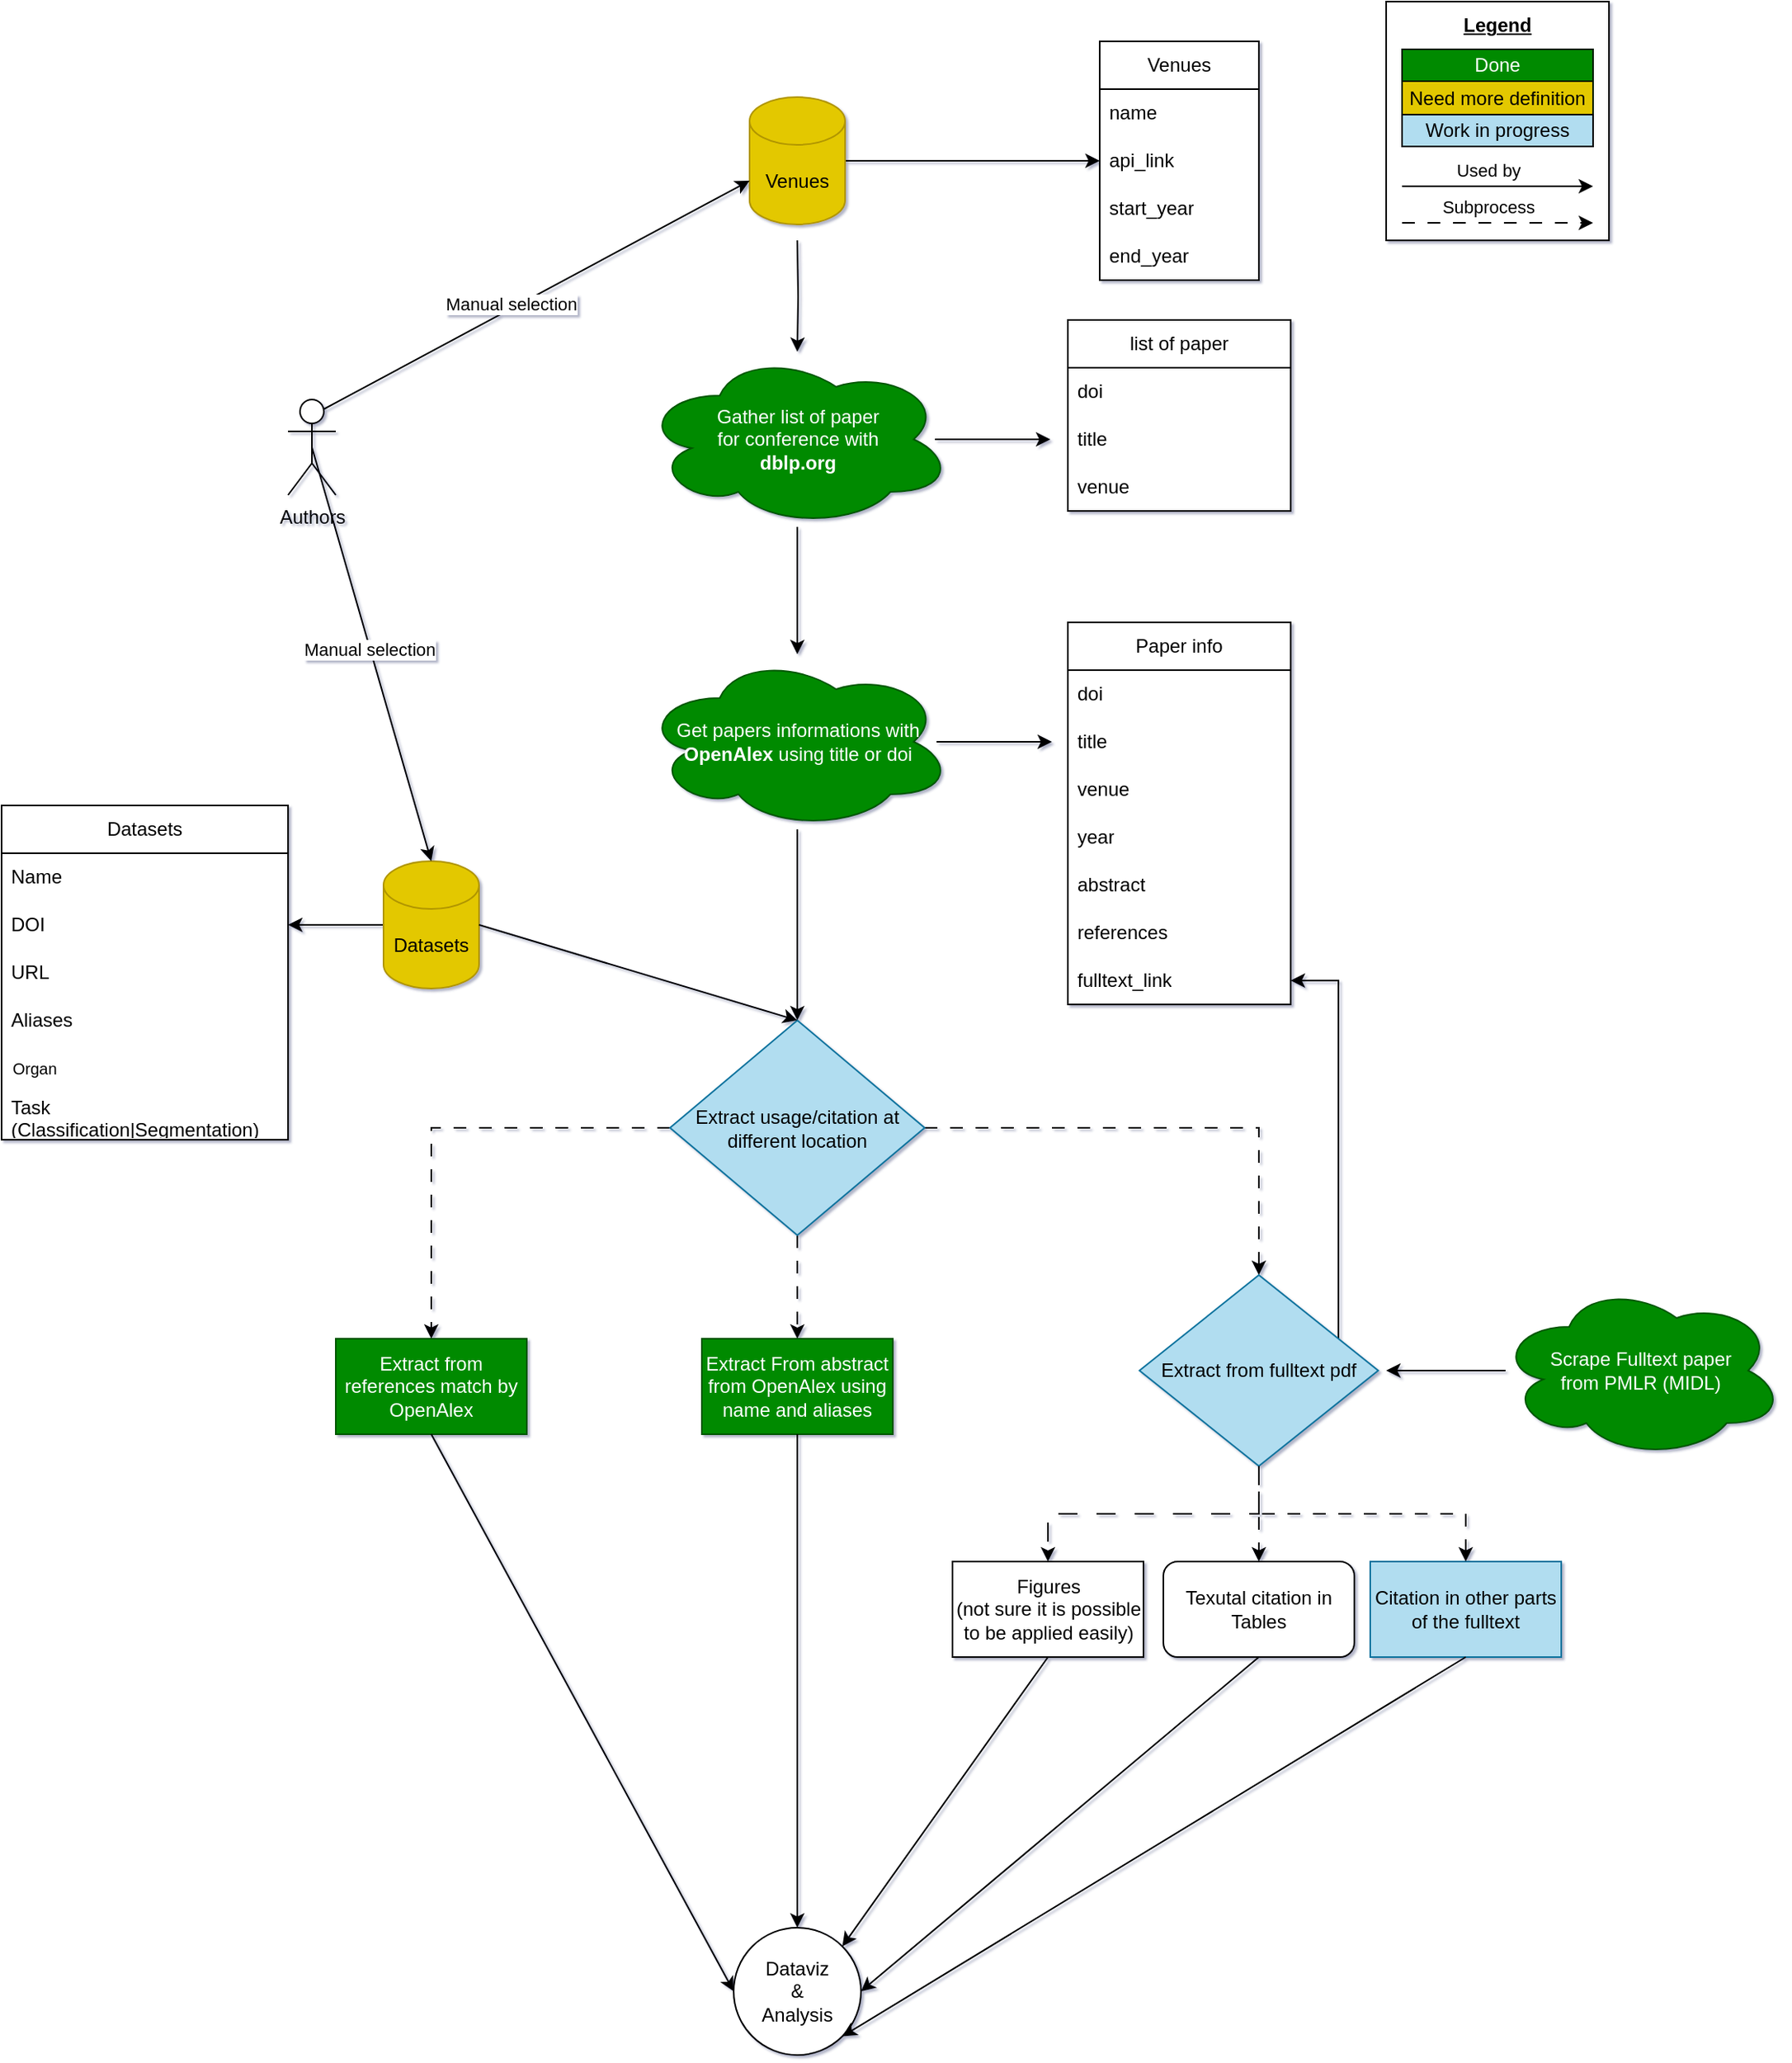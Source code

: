 <mxfile version="22.0.2" type="device">
  <diagram name="Page-1" id="MRt8VWaJXjuL5FbVgIXO">
    <mxGraphModel dx="1114" dy="1863" grid="1" gridSize="10" guides="1" tooltips="1" connect="1" arrows="1" fold="1" page="1" pageScale="1" pageWidth="850" pageHeight="1100" math="0" shadow="1">
      <root>
        <mxCell id="0" />
        <mxCell id="1" parent="0" />
        <mxCell id="mZJQ2tlzpyg8FNfjrz0E-7" value="" style="rounded=0;whiteSpace=wrap;html=1;fillColor=default;" parent="1" vertex="1">
          <mxGeometry x="870" y="-30" width="140" height="150" as="geometry" />
        </mxCell>
        <mxCell id="F-_gEhrIdPKjt7w1JV6R-5" value="" style="edgeStyle=orthogonalEdgeStyle;rounded=0;orthogonalLoop=1;jettySize=auto;html=1;" parent="1" target="F-_gEhrIdPKjt7w1JV6R-4" edge="1">
          <mxGeometry relative="1" as="geometry">
            <mxPoint x="500" y="120" as="sourcePoint" />
          </mxGeometry>
        </mxCell>
        <mxCell id="F-_gEhrIdPKjt7w1JV6R-8" value="" style="edgeStyle=orthogonalEdgeStyle;rounded=0;orthogonalLoop=1;jettySize=auto;html=1;" parent="1" source="F-_gEhrIdPKjt7w1JV6R-4" target="F-_gEhrIdPKjt7w1JV6R-7" edge="1">
          <mxGeometry relative="1" as="geometry" />
        </mxCell>
        <mxCell id="F-_gEhrIdPKjt7w1JV6R-20" value="" style="edgeStyle=orthogonalEdgeStyle;rounded=0;orthogonalLoop=1;jettySize=auto;html=1;entryX=0;entryY=0.5;entryDx=0;entryDy=0;" parent="1" edge="1">
          <mxGeometry relative="1" as="geometry">
            <mxPoint x="586.5" y="245" as="sourcePoint" />
            <mxPoint x="659" y="245" as="targetPoint" />
          </mxGeometry>
        </mxCell>
        <mxCell id="F-_gEhrIdPKjt7w1JV6R-4" value="Gather list of paper&lt;br&gt;for conference with&lt;br&gt;&lt;b&gt;dblp.org&lt;/b&gt;" style="ellipse;shape=cloud;whiteSpace=wrap;html=1;rounded=0;fillColor=#008a00;fontColor=#ffffff;strokeColor=#005700;" parent="1" vertex="1">
          <mxGeometry x="402.5" y="190" width="195" height="110" as="geometry" />
        </mxCell>
        <mxCell id="F-_gEhrIdPKjt7w1JV6R-19" value="" style="edgeStyle=orthogonalEdgeStyle;rounded=0;orthogonalLoop=1;jettySize=auto;html=1;entryX=0;entryY=0.5;entryDx=0;entryDy=0;" parent="1" edge="1">
          <mxGeometry relative="1" as="geometry">
            <mxPoint x="587.5" y="435" as="sourcePoint" />
            <mxPoint x="660" y="435" as="targetPoint" />
          </mxGeometry>
        </mxCell>
        <mxCell id="F-_gEhrIdPKjt7w1JV6R-24" value="" style="edgeStyle=orthogonalEdgeStyle;rounded=0;orthogonalLoop=1;jettySize=auto;html=1;entryX=0.5;entryY=0;entryDx=0;entryDy=0;" parent="1" source="F-_gEhrIdPKjt7w1JV6R-7" target="F-_gEhrIdPKjt7w1JV6R-26" edge="1">
          <mxGeometry relative="1" as="geometry">
            <mxPoint x="500" y="595" as="targetPoint" />
          </mxGeometry>
        </mxCell>
        <mxCell id="F-_gEhrIdPKjt7w1JV6R-7" value="Get papers informations with &lt;b&gt;OpenAlex &lt;/b&gt;using title or doi" style="ellipse;shape=cloud;whiteSpace=wrap;html=1;rounded=0;fillColor=#008a00;strokeColor=#005700;fontColor=#ffffff;" parent="1" vertex="1">
          <mxGeometry x="402.5" y="380" width="195" height="110" as="geometry" />
        </mxCell>
        <mxCell id="F-_gEhrIdPKjt7w1JV6R-9" value="Paper info" style="swimlane;fontStyle=0;childLayout=stackLayout;horizontal=1;startSize=30;horizontalStack=0;resizeParent=1;resizeParentMax=0;resizeLast=0;collapsible=1;marginBottom=0;whiteSpace=wrap;html=1;glass=0;swimlaneFillColor=default;" parent="1" vertex="1">
          <mxGeometry x="670" y="360" width="140" height="240" as="geometry">
            <mxRectangle x="670" y="360" width="100" height="30" as="alternateBounds" />
          </mxGeometry>
        </mxCell>
        <mxCell id="F-_gEhrIdPKjt7w1JV6R-11" value="doi" style="text;strokeColor=none;fillColor=none;align=left;verticalAlign=middle;spacingLeft=4;spacingRight=4;overflow=hidden;points=[[0,0.5],[1,0.5]];portConstraint=eastwest;rotatable=0;whiteSpace=wrap;html=1;" parent="F-_gEhrIdPKjt7w1JV6R-9" vertex="1">
          <mxGeometry y="30" width="140" height="30" as="geometry" />
        </mxCell>
        <mxCell id="F-_gEhrIdPKjt7w1JV6R-10" value="title" style="text;strokeColor=none;fillColor=none;align=left;verticalAlign=middle;spacingLeft=4;spacingRight=4;overflow=hidden;points=[[0,0.5],[1,0.5]];portConstraint=eastwest;rotatable=0;whiteSpace=wrap;html=1;" parent="F-_gEhrIdPKjt7w1JV6R-9" vertex="1">
          <mxGeometry y="60" width="140" height="30" as="geometry" />
        </mxCell>
        <mxCell id="F-_gEhrIdPKjt7w1JV6R-22" value="venue" style="text;strokeColor=none;fillColor=none;align=left;verticalAlign=middle;spacingLeft=4;spacingRight=4;overflow=hidden;points=[[0,0.5],[1,0.5]];portConstraint=eastwest;rotatable=0;whiteSpace=wrap;html=1;" parent="F-_gEhrIdPKjt7w1JV6R-9" vertex="1">
          <mxGeometry y="90" width="140" height="30" as="geometry" />
        </mxCell>
        <mxCell id="F-_gEhrIdPKjt7w1JV6R-12" value="year" style="text;strokeColor=none;fillColor=none;align=left;verticalAlign=middle;spacingLeft=4;spacingRight=4;overflow=hidden;points=[[0,0.5],[1,0.5]];portConstraint=eastwest;rotatable=0;whiteSpace=wrap;html=1;" parent="F-_gEhrIdPKjt7w1JV6R-9" vertex="1">
          <mxGeometry y="120" width="140" height="30" as="geometry" />
        </mxCell>
        <mxCell id="F-_gEhrIdPKjt7w1JV6R-27" value="abstract" style="text;strokeColor=none;fillColor=none;align=left;verticalAlign=middle;spacingLeft=4;spacingRight=4;overflow=hidden;points=[[0,0.5],[1,0.5]];portConstraint=eastwest;rotatable=0;whiteSpace=wrap;html=1;" parent="F-_gEhrIdPKjt7w1JV6R-9" vertex="1">
          <mxGeometry y="150" width="140" height="30" as="geometry" />
        </mxCell>
        <mxCell id="6M-qzXB2IST0H-mlk7Qq-1" value="references" style="text;strokeColor=none;fillColor=none;align=left;verticalAlign=middle;spacingLeft=4;spacingRight=4;overflow=hidden;points=[[0,0.5],[1,0.5]];portConstraint=eastwest;rotatable=0;whiteSpace=wrap;html=1;" parent="F-_gEhrIdPKjt7w1JV6R-9" vertex="1">
          <mxGeometry y="180" width="140" height="30" as="geometry" />
        </mxCell>
        <mxCell id="F-_gEhrIdPKjt7w1JV6R-21" value="fulltext_link" style="text;strokeColor=none;fillColor=none;align=left;verticalAlign=middle;spacingLeft=4;spacingRight=4;overflow=hidden;points=[[0,0.5],[1,0.5]];portConstraint=eastwest;rotatable=0;whiteSpace=wrap;html=1;" parent="F-_gEhrIdPKjt7w1JV6R-9" vertex="1">
          <mxGeometry y="210" width="140" height="30" as="geometry" />
        </mxCell>
        <mxCell id="F-_gEhrIdPKjt7w1JV6R-13" value="list of paper" style="swimlane;fontStyle=0;childLayout=stackLayout;horizontal=1;startSize=30;horizontalStack=0;resizeParent=1;resizeParentMax=0;resizeLast=0;collapsible=1;marginBottom=0;whiteSpace=wrap;html=1;swimlaneFillColor=default;" parent="1" vertex="1">
          <mxGeometry x="670" y="170" width="140" height="120" as="geometry" />
        </mxCell>
        <mxCell id="F-_gEhrIdPKjt7w1JV6R-15" value="doi" style="text;strokeColor=none;fillColor=none;align=left;verticalAlign=middle;spacingLeft=4;spacingRight=4;overflow=hidden;points=[[0,0.5],[1,0.5]];portConstraint=eastwest;rotatable=0;whiteSpace=wrap;html=1;" parent="F-_gEhrIdPKjt7w1JV6R-13" vertex="1">
          <mxGeometry y="30" width="140" height="30" as="geometry" />
        </mxCell>
        <mxCell id="F-_gEhrIdPKjt7w1JV6R-14" value="title" style="text;strokeColor=none;fillColor=none;align=left;verticalAlign=middle;spacingLeft=4;spacingRight=4;overflow=hidden;points=[[0,0.5],[1,0.5]];portConstraint=eastwest;rotatable=0;whiteSpace=wrap;html=1;" parent="F-_gEhrIdPKjt7w1JV6R-13" vertex="1">
          <mxGeometry y="60" width="140" height="30" as="geometry" />
        </mxCell>
        <mxCell id="F-_gEhrIdPKjt7w1JV6R-64" value="venue" style="text;strokeColor=none;fillColor=none;align=left;verticalAlign=middle;spacingLeft=4;spacingRight=4;overflow=hidden;points=[[0,0.5],[1,0.5]];portConstraint=eastwest;rotatable=0;whiteSpace=wrap;html=1;" parent="F-_gEhrIdPKjt7w1JV6R-13" vertex="1">
          <mxGeometry y="90" width="140" height="30" as="geometry" />
        </mxCell>
        <mxCell id="F-_gEhrIdPKjt7w1JV6R-44" value="" style="edgeStyle=orthogonalEdgeStyle;rounded=0;orthogonalLoop=1;jettySize=auto;html=1;dashed=1;dashPattern=8 8;" parent="1" source="F-_gEhrIdPKjt7w1JV6R-26" target="F-_gEhrIdPKjt7w1JV6R-43" edge="1">
          <mxGeometry relative="1" as="geometry" />
        </mxCell>
        <mxCell id="F-_gEhrIdPKjt7w1JV6R-46" value="" style="edgeStyle=orthogonalEdgeStyle;rounded=0;orthogonalLoop=1;jettySize=auto;html=1;dashed=1;dashPattern=8 8;" parent="1" source="F-_gEhrIdPKjt7w1JV6R-26" target="F-_gEhrIdPKjt7w1JV6R-45" edge="1">
          <mxGeometry relative="1" as="geometry" />
        </mxCell>
        <mxCell id="F-_gEhrIdPKjt7w1JV6R-48" value="" style="edgeStyle=orthogonalEdgeStyle;rounded=0;orthogonalLoop=1;jettySize=auto;html=1;entryX=0.5;entryY=0;entryDx=0;entryDy=0;dashed=1;dashPattern=8 8;" parent="1" source="F-_gEhrIdPKjt7w1JV6R-26" target="F-_gEhrIdPKjt7w1JV6R-52" edge="1">
          <mxGeometry relative="1" as="geometry">
            <mxPoint x="740" y="810" as="targetPoint" />
          </mxGeometry>
        </mxCell>
        <mxCell id="F-_gEhrIdPKjt7w1JV6R-26" value="Extract usage/citation at different location" style="rhombus;whiteSpace=wrap;html=1;fillColor=#B1DDF0;strokeColor=#10739e;gradientColor=none;gradientDirection=west;" parent="1" vertex="1">
          <mxGeometry x="420" y="610" width="160" height="135" as="geometry" />
        </mxCell>
        <mxCell id="F-_gEhrIdPKjt7w1JV6R-34" value="" style="edgeStyle=orthogonalEdgeStyle;rounded=0;orthogonalLoop=1;jettySize=auto;html=1;entryX=0;entryY=0.5;entryDx=0;entryDy=0;" parent="1" source="F-_gEhrIdPKjt7w1JV6R-28" target="F-_gEhrIdPKjt7w1JV6R-61" edge="1">
          <mxGeometry relative="1" as="geometry" />
        </mxCell>
        <mxCell id="F-_gEhrIdPKjt7w1JV6R-28" value="Venues" style="shape=cylinder3;whiteSpace=wrap;html=1;boundedLbl=1;backgroundOutline=1;size=15;labelBackgroundColor=none;labelBorderColor=none;fillColor=#e3c800;fontColor=#000000;strokeColor=#B09500;" parent="1" vertex="1">
          <mxGeometry x="470" y="30" width="60" height="80" as="geometry" />
        </mxCell>
        <mxCell id="F-_gEhrIdPKjt7w1JV6R-29" value="Venues" style="swimlane;fontStyle=0;childLayout=stackLayout;horizontal=1;startSize=30;horizontalStack=0;resizeParent=1;resizeParentMax=0;resizeLast=0;collapsible=1;marginBottom=0;whiteSpace=wrap;html=1;swimlaneFillColor=default;" parent="1" vertex="1">
          <mxGeometry x="690" y="-5" width="100" height="150" as="geometry" />
        </mxCell>
        <mxCell id="F-_gEhrIdPKjt7w1JV6R-30" value="name" style="text;strokeColor=none;fillColor=none;align=left;verticalAlign=middle;spacingLeft=4;spacingRight=4;overflow=hidden;points=[[0,0.5],[1,0.5]];portConstraint=eastwest;rotatable=0;whiteSpace=wrap;html=1;" parent="F-_gEhrIdPKjt7w1JV6R-29" vertex="1">
          <mxGeometry y="30" width="100" height="30" as="geometry" />
        </mxCell>
        <mxCell id="F-_gEhrIdPKjt7w1JV6R-61" value="api_link" style="text;strokeColor=none;fillColor=none;align=left;verticalAlign=middle;spacingLeft=4;spacingRight=4;overflow=hidden;points=[[0,0.5],[1,0.5]];portConstraint=eastwest;rotatable=0;whiteSpace=wrap;html=1;" parent="F-_gEhrIdPKjt7w1JV6R-29" vertex="1">
          <mxGeometry y="60" width="100" height="30" as="geometry" />
        </mxCell>
        <mxCell id="F-_gEhrIdPKjt7w1JV6R-31" value="start_year" style="text;strokeColor=none;fillColor=none;align=left;verticalAlign=middle;spacingLeft=4;spacingRight=4;overflow=hidden;points=[[0,0.5],[1,0.5]];portConstraint=eastwest;rotatable=0;whiteSpace=wrap;html=1;" parent="F-_gEhrIdPKjt7w1JV6R-29" vertex="1">
          <mxGeometry y="90" width="100" height="30" as="geometry" />
        </mxCell>
        <mxCell id="F-_gEhrIdPKjt7w1JV6R-32" value="end_year" style="text;strokeColor=none;fillColor=none;align=left;verticalAlign=middle;spacingLeft=4;spacingRight=4;overflow=hidden;points=[[0,0.5],[1,0.5]];portConstraint=eastwest;rotatable=0;whiteSpace=wrap;html=1;" parent="F-_gEhrIdPKjt7w1JV6R-29" vertex="1">
          <mxGeometry y="120" width="100" height="30" as="geometry" />
        </mxCell>
        <mxCell id="F-_gEhrIdPKjt7w1JV6R-40" value="" style="edgeStyle=orthogonalEdgeStyle;rounded=0;orthogonalLoop=1;jettySize=auto;html=1;" parent="1" source="F-_gEhrIdPKjt7w1JV6R-35" target="F-_gEhrIdPKjt7w1JV6R-38" edge="1">
          <mxGeometry relative="1" as="geometry" />
        </mxCell>
        <mxCell id="F-_gEhrIdPKjt7w1JV6R-35" value="Datasets" style="shape=cylinder3;whiteSpace=wrap;html=1;boundedLbl=1;backgroundOutline=1;size=15;fillColor=#e3c800;fontColor=#000000;strokeColor=#B09500;" parent="1" vertex="1">
          <mxGeometry x="240" y="510" width="60" height="80" as="geometry" />
        </mxCell>
        <mxCell id="F-_gEhrIdPKjt7w1JV6R-36" value="Datasets" style="swimlane;fontStyle=0;childLayout=stackLayout;horizontal=1;startSize=30;horizontalStack=0;resizeParent=1;resizeParentMax=0;resizeLast=0;collapsible=1;marginBottom=0;whiteSpace=wrap;html=1;swimlaneFillColor=default;" parent="1" vertex="1">
          <mxGeometry y="475" width="180" height="210" as="geometry" />
        </mxCell>
        <mxCell id="F-_gEhrIdPKjt7w1JV6R-37" value="Name" style="text;strokeColor=none;fillColor=none;align=left;verticalAlign=middle;spacingLeft=4;spacingRight=4;overflow=hidden;points=[[0,0.5],[1,0.5]];portConstraint=eastwest;rotatable=0;whiteSpace=wrap;html=1;" parent="F-_gEhrIdPKjt7w1JV6R-36" vertex="1">
          <mxGeometry y="30" width="180" height="30" as="geometry" />
        </mxCell>
        <mxCell id="F-_gEhrIdPKjt7w1JV6R-38" value="DOI" style="text;strokeColor=none;fillColor=none;align=left;verticalAlign=middle;spacingLeft=4;spacingRight=4;overflow=hidden;points=[[0,0.5],[1,0.5]];portConstraint=eastwest;rotatable=0;whiteSpace=wrap;html=1;" parent="F-_gEhrIdPKjt7w1JV6R-36" vertex="1">
          <mxGeometry y="60" width="180" height="30" as="geometry" />
        </mxCell>
        <mxCell id="F-_gEhrIdPKjt7w1JV6R-62" value="URL" style="text;strokeColor=none;fillColor=none;align=left;verticalAlign=middle;spacingLeft=4;spacingRight=4;overflow=hidden;points=[[0,0.5],[1,0.5]];portConstraint=eastwest;rotatable=0;whiteSpace=wrap;html=1;" parent="F-_gEhrIdPKjt7w1JV6R-36" vertex="1">
          <mxGeometry y="90" width="180" height="30" as="geometry" />
        </mxCell>
        <mxCell id="F-_gEhrIdPKjt7w1JV6R-63" value="Aliases" style="text;strokeColor=none;fillColor=none;align=left;verticalAlign=middle;spacingLeft=4;spacingRight=4;overflow=hidden;points=[[0,0.5],[1,0.5]];portConstraint=eastwest;rotatable=0;whiteSpace=wrap;html=1;" parent="F-_gEhrIdPKjt7w1JV6R-36" vertex="1">
          <mxGeometry y="120" width="180" height="30" as="geometry" />
        </mxCell>
        <mxCell id="F-_gEhrIdPKjt7w1JV6R-39" value="&lt;table style=&quot;font-family: &amp;quot;Liberation Sans&amp;quot;; font-size: x-small;&quot; border=&quot;0&quot; cellspacing=&quot;0&quot;&gt;&lt;colgroup width=&quot;281&quot;&gt;&lt;/colgroup&gt;&lt;tbody&gt;&lt;tr&gt;&lt;td align=&quot;left&quot; height=&quot;17&quot;&gt;Organ&lt;/td&gt;&lt;/tr&gt;&lt;/tbody&gt;&lt;/table&gt;" style="text;strokeColor=none;fillColor=none;align=left;verticalAlign=middle;spacingLeft=4;spacingRight=4;overflow=hidden;points=[[0,0.5],[1,0.5]];portConstraint=eastwest;rotatable=0;whiteSpace=wrap;html=1;" parent="F-_gEhrIdPKjt7w1JV6R-36" vertex="1">
          <mxGeometry y="150" width="180" height="30" as="geometry" />
        </mxCell>
        <mxCell id="F-_gEhrIdPKjt7w1JV6R-41" value="Task (Classification|Segmentation)" style="text;strokeColor=none;fillColor=none;align=left;verticalAlign=middle;spacingLeft=4;spacingRight=4;overflow=hidden;points=[[0,0.5],[1,0.5]];portConstraint=eastwest;rotatable=0;whiteSpace=wrap;html=1;" parent="F-_gEhrIdPKjt7w1JV6R-36" vertex="1">
          <mxGeometry y="180" width="180" height="30" as="geometry" />
        </mxCell>
        <mxCell id="F-_gEhrIdPKjt7w1JV6R-43" value="Extract from references match by OpenAlex" style="whiteSpace=wrap;html=1;fillColor=#008a00;strokeColor=#005700;fontColor=#ffffff;" parent="1" vertex="1">
          <mxGeometry x="210" y="810" width="120" height="60" as="geometry" />
        </mxCell>
        <mxCell id="F-_gEhrIdPKjt7w1JV6R-45" value="Extract From abstract from OpenAlex using name and aliases" style="rounded=0;whiteSpace=wrap;html=1;fillColor=#008a00;strokeColor=#005700;fontColor=#ffffff;" parent="1" vertex="1">
          <mxGeometry x="440" y="810" width="120" height="60" as="geometry" />
        </mxCell>
        <mxCell id="F-_gEhrIdPKjt7w1JV6R-51" value="" style="edgeStyle=orthogonalEdgeStyle;rounded=0;orthogonalLoop=1;jettySize=auto;html=1;exitX=0.5;exitY=1;exitDx=0;exitDy=0;dashed=1;dashPattern=8 8;" parent="1" source="F-_gEhrIdPKjt7w1JV6R-52" target="F-_gEhrIdPKjt7w1JV6R-50" edge="1">
          <mxGeometry relative="1" as="geometry">
            <mxPoint x="740" y="870" as="sourcePoint" />
          </mxGeometry>
        </mxCell>
        <mxCell id="F-_gEhrIdPKjt7w1JV6R-49" value="" style="endArrow=classic;html=1;rounded=0;exitX=1;exitY=0.5;exitDx=0;exitDy=0;entryX=1;entryY=0.5;entryDx=0;entryDy=0;" parent="1" source="F-_gEhrIdPKjt7w1JV6R-52" target="F-_gEhrIdPKjt7w1JV6R-21" edge="1">
          <mxGeometry width="50" height="50" relative="1" as="geometry">
            <mxPoint x="800" y="840" as="sourcePoint" />
            <mxPoint x="810" y="520" as="targetPoint" />
            <Array as="points">
              <mxPoint x="840" y="830" />
              <mxPoint x="840" y="585" />
            </Array>
          </mxGeometry>
        </mxCell>
        <mxCell id="F-_gEhrIdPKjt7w1JV6R-50" value="Texutal citation in Tables" style="whiteSpace=wrap;html=1;rounded=1;" parent="1" vertex="1">
          <mxGeometry x="730" y="950" width="120" height="60" as="geometry" />
        </mxCell>
        <mxCell id="F-_gEhrIdPKjt7w1JV6R-56" value="" style="edgeStyle=orthogonalEdgeStyle;rounded=0;orthogonalLoop=1;jettySize=auto;html=1;dashed=1;dashPattern=12 12;" parent="1" source="F-_gEhrIdPKjt7w1JV6R-52" target="F-_gEhrIdPKjt7w1JV6R-55" edge="1">
          <mxGeometry relative="1" as="geometry" />
        </mxCell>
        <mxCell id="F-_gEhrIdPKjt7w1JV6R-52" value="Extract from fulltext pdf &lt;br&gt;" style="rhombus;whiteSpace=wrap;html=1;fillColor=#b1ddf0;strokeColor=#10739e;" parent="1" vertex="1">
          <mxGeometry x="715" y="770" width="150" height="120" as="geometry" />
        </mxCell>
        <mxCell id="F-_gEhrIdPKjt7w1JV6R-55" value="Figures&lt;br&gt;(not sure it is possible to be applied easily)" style="whiteSpace=wrap;html=1;" parent="1" vertex="1">
          <mxGeometry x="597.5" y="950" width="120" height="60" as="geometry" />
        </mxCell>
        <mxCell id="F-_gEhrIdPKjt7w1JV6R-58" value="Citation in other parts&lt;br&gt;of the fulltext" style="rounded=0;whiteSpace=wrap;html=1;fillColor=#b1ddf0;strokeColor=#10739e;" parent="1" vertex="1">
          <mxGeometry x="860" y="950" width="120" height="60" as="geometry" />
        </mxCell>
        <mxCell id="F-_gEhrIdPKjt7w1JV6R-60" value="" style="endArrow=classic;html=1;rounded=0;exitX=0.5;exitY=1;exitDx=0;exitDy=0;entryX=0.5;entryY=0;entryDx=0;entryDy=0;dashed=1;dashPattern=8 8;" parent="1" source="F-_gEhrIdPKjt7w1JV6R-52" target="F-_gEhrIdPKjt7w1JV6R-58" edge="1">
          <mxGeometry width="50" height="50" relative="1" as="geometry">
            <mxPoint x="970" y="970" as="sourcePoint" />
            <mxPoint x="1020" y="920" as="targetPoint" />
            <Array as="points">
              <mxPoint x="790" y="920" />
              <mxPoint x="920" y="920" />
            </Array>
          </mxGeometry>
        </mxCell>
        <mxCell id="F-_gEhrIdPKjt7w1JV6R-65" value="Authors" style="shape=umlActor;verticalLabelPosition=bottom;verticalAlign=top;html=1;outlineConnect=0;" parent="1" vertex="1">
          <mxGeometry x="180" y="220" width="30" height="60" as="geometry" />
        </mxCell>
        <mxCell id="F-_gEhrIdPKjt7w1JV6R-66" value="" style="endArrow=classic;html=1;rounded=0;exitX=0.75;exitY=0.1;exitDx=0;exitDy=0;exitPerimeter=0;entryX=0;entryY=0;entryDx=0;entryDy=52.5;entryPerimeter=0;" parent="1" source="F-_gEhrIdPKjt7w1JV6R-65" target="F-_gEhrIdPKjt7w1JV6R-28" edge="1">
          <mxGeometry width="50" height="50" relative="1" as="geometry">
            <mxPoint x="170" y="80" as="sourcePoint" />
            <mxPoint x="220" y="30" as="targetPoint" />
          </mxGeometry>
        </mxCell>
        <mxCell id="F-_gEhrIdPKjt7w1JV6R-69" value="Manual selection" style="edgeLabel;html=1;align=center;verticalAlign=middle;resizable=0;points=[];" parent="F-_gEhrIdPKjt7w1JV6R-66" vertex="1" connectable="0">
          <mxGeometry x="-0.567" y="-1" relative="1" as="geometry">
            <mxPoint x="59" y="-36" as="offset" />
          </mxGeometry>
        </mxCell>
        <mxCell id="F-_gEhrIdPKjt7w1JV6R-70" value="" style="endArrow=classic;html=1;rounded=0;exitX=0.5;exitY=0.5;exitDx=0;exitDy=0;exitPerimeter=0;entryX=0.5;entryY=0;entryDx=0;entryDy=0;entryPerimeter=0;" parent="1" source="F-_gEhrIdPKjt7w1JV6R-65" target="F-_gEhrIdPKjt7w1JV6R-35" edge="1">
          <mxGeometry width="50" height="50" relative="1" as="geometry">
            <mxPoint x="213" y="236" as="sourcePoint" />
            <mxPoint x="480" y="93" as="targetPoint" />
          </mxGeometry>
        </mxCell>
        <mxCell id="F-_gEhrIdPKjt7w1JV6R-71" value="Manual selection" style="edgeLabel;html=1;align=center;verticalAlign=middle;resizable=0;points=[];" parent="F-_gEhrIdPKjt7w1JV6R-70" vertex="1" connectable="0">
          <mxGeometry x="-0.567" y="-1" relative="1" as="geometry">
            <mxPoint x="20" y="70" as="offset" />
          </mxGeometry>
        </mxCell>
        <mxCell id="KmYlp_m_mE-FBSN2se02-2" value="" style="edgeStyle=orthogonalEdgeStyle;rounded=0;orthogonalLoop=1;jettySize=auto;html=1;" parent="1" edge="1">
          <mxGeometry relative="1" as="geometry">
            <mxPoint x="945" y="830" as="sourcePoint" />
            <mxPoint x="870" y="830" as="targetPoint" />
          </mxGeometry>
        </mxCell>
        <mxCell id="KmYlp_m_mE-FBSN2se02-1" value="Scrape Fulltext paper&lt;br&gt;from PMLR (MIDL)" style="ellipse;shape=cloud;whiteSpace=wrap;html=1;fillColor=#008a00;strokeColor=#005700;fontColor=#ffffff;" parent="1" vertex="1">
          <mxGeometry x="940" y="775" width="180" height="110" as="geometry" />
        </mxCell>
        <mxCell id="KmYlp_m_mE-FBSN2se02-3" value="Done" style="rounded=0;whiteSpace=wrap;html=1;fillColor=#008a00;strokeColor=#061D00;fontColor=#ffffff;" parent="1" vertex="1">
          <mxGeometry x="880" width="120" height="20" as="geometry" />
        </mxCell>
        <mxCell id="KmYlp_m_mE-FBSN2se02-4" value="Need more definition" style="rounded=0;whiteSpace=wrap;html=1;fillColor=#E3C800;fontColor=#000000;strokeColor=#061D00;" parent="1" vertex="1">
          <mxGeometry x="880" y="20" width="120" height="21" as="geometry" />
        </mxCell>
        <mxCell id="KmYlp_m_mE-FBSN2se02-5" value="Work in progress" style="rounded=0;whiteSpace=wrap;html=1;fillColor=#b1ddf0;strokeColor=#000000;" parent="1" vertex="1">
          <mxGeometry x="880" y="41" width="120" height="20" as="geometry" />
        </mxCell>
        <mxCell id="KmYlp_m_mE-FBSN2se02-7" value="Legend" style="text;strokeColor=none;fillColor=none;align=center;verticalAlign=middle;rounded=0;strokeWidth=4;shadow=0;fontStyle=5;horizontal=1;labelBackgroundColor=none;labelBorderColor=none;whiteSpace=wrap;html=1;" parent="1" vertex="1">
          <mxGeometry x="910" y="-30" width="60" height="30" as="geometry" />
        </mxCell>
        <mxCell id="vB_kOHjYdH0BUggCRcw6-1" value="Dataviz&lt;br&gt;&amp;amp;&lt;br&gt;Analysis" style="ellipse;whiteSpace=wrap;html=1;aspect=fixed;" parent="1" vertex="1">
          <mxGeometry x="460" y="1180" width="80" height="80" as="geometry" />
        </mxCell>
        <mxCell id="vB_kOHjYdH0BUggCRcw6-2" value="" style="endArrow=classic;html=1;rounded=0;exitX=0.5;exitY=1;exitDx=0;exitDy=0;entryX=0;entryY=0.5;entryDx=0;entryDy=0;" parent="1" source="F-_gEhrIdPKjt7w1JV6R-43" target="vB_kOHjYdH0BUggCRcw6-1" edge="1">
          <mxGeometry width="50" height="50" relative="1" as="geometry">
            <mxPoint x="540" y="1190" as="sourcePoint" />
            <mxPoint x="590" y="1140" as="targetPoint" />
          </mxGeometry>
        </mxCell>
        <mxCell id="vB_kOHjYdH0BUggCRcw6-3" value="" style="endArrow=classic;html=1;rounded=0;exitX=0.5;exitY=1;exitDx=0;exitDy=0;entryX=0.5;entryY=0;entryDx=0;entryDy=0;" parent="1" source="F-_gEhrIdPKjt7w1JV6R-45" target="vB_kOHjYdH0BUggCRcw6-1" edge="1">
          <mxGeometry width="50" height="50" relative="1" as="geometry">
            <mxPoint x="540" y="1190" as="sourcePoint" />
            <mxPoint x="590" y="1140" as="targetPoint" />
          </mxGeometry>
        </mxCell>
        <mxCell id="vB_kOHjYdH0BUggCRcw6-4" value="" style="endArrow=classic;html=1;rounded=0;exitX=0.5;exitY=1;exitDx=0;exitDy=0;entryX=1;entryY=0;entryDx=0;entryDy=0;" parent="1" source="F-_gEhrIdPKjt7w1JV6R-55" target="vB_kOHjYdH0BUggCRcw6-1" edge="1">
          <mxGeometry width="50" height="50" relative="1" as="geometry">
            <mxPoint x="560" y="1080" as="sourcePoint" />
            <mxPoint x="590" y="1140" as="targetPoint" />
          </mxGeometry>
        </mxCell>
        <mxCell id="vB_kOHjYdH0BUggCRcw6-5" value="" style="endArrow=classic;html=1;rounded=0;exitX=0.5;exitY=1;exitDx=0;exitDy=0;entryX=1;entryY=0.5;entryDx=0;entryDy=0;" parent="1" source="F-_gEhrIdPKjt7w1JV6R-50" target="vB_kOHjYdH0BUggCRcw6-1" edge="1">
          <mxGeometry width="50" height="50" relative="1" as="geometry">
            <mxPoint x="540" y="1050" as="sourcePoint" />
            <mxPoint x="590" y="1000" as="targetPoint" />
          </mxGeometry>
        </mxCell>
        <mxCell id="vB_kOHjYdH0BUggCRcw6-6" value="" style="endArrow=classic;html=1;rounded=0;exitX=0.5;exitY=1;exitDx=0;exitDy=0;entryX=1;entryY=1;entryDx=0;entryDy=0;" parent="1" source="F-_gEhrIdPKjt7w1JV6R-58" target="vB_kOHjYdH0BUggCRcw6-1" edge="1">
          <mxGeometry width="50" height="50" relative="1" as="geometry">
            <mxPoint x="540" y="1050" as="sourcePoint" />
            <mxPoint x="500" y="1180" as="targetPoint" />
          </mxGeometry>
        </mxCell>
        <mxCell id="mZJQ2tlzpyg8FNfjrz0E-1" value="" style="endArrow=classic;html=1;rounded=0;" parent="1" edge="1">
          <mxGeometry width="50" height="50" relative="1" as="geometry">
            <mxPoint x="880" y="86" as="sourcePoint" />
            <mxPoint x="1000" y="86" as="targetPoint" />
          </mxGeometry>
        </mxCell>
        <mxCell id="mZJQ2tlzpyg8FNfjrz0E-2" value="Used by" style="edgeLabel;html=1;align=center;verticalAlign=middle;resizable=0;points=[];" parent="mZJQ2tlzpyg8FNfjrz0E-1" vertex="1" connectable="0">
          <mxGeometry x="-0.108" y="-5" relative="1" as="geometry">
            <mxPoint y="-15" as="offset" />
          </mxGeometry>
        </mxCell>
        <mxCell id="mZJQ2tlzpyg8FNfjrz0E-3" value="" style="endArrow=classic;html=1;rounded=0;dashed=1;dashPattern=8 8;" parent="1" edge="1">
          <mxGeometry width="50" height="50" relative="1" as="geometry">
            <mxPoint x="880" y="109" as="sourcePoint" />
            <mxPoint x="1000" y="109" as="targetPoint" />
          </mxGeometry>
        </mxCell>
        <mxCell id="mZJQ2tlzpyg8FNfjrz0E-4" value="Subprocess" style="edgeLabel;html=1;align=center;verticalAlign=middle;resizable=0;points=[];" parent="mZJQ2tlzpyg8FNfjrz0E-3" vertex="1" connectable="0">
          <mxGeometry x="-0.108" y="-5" relative="1" as="geometry">
            <mxPoint y="-15" as="offset" />
          </mxGeometry>
        </mxCell>
        <mxCell id="mZJQ2tlzpyg8FNfjrz0E-6" value="" style="endArrow=classic;html=1;rounded=0;exitX=1;exitY=0.5;exitDx=0;exitDy=0;exitPerimeter=0;entryX=0.5;entryY=0;entryDx=0;entryDy=0;" parent="1" source="F-_gEhrIdPKjt7w1JV6R-35" target="F-_gEhrIdPKjt7w1JV6R-26" edge="1">
          <mxGeometry width="50" height="50" relative="1" as="geometry">
            <mxPoint x="540" y="800" as="sourcePoint" />
            <mxPoint x="590" y="750" as="targetPoint" />
          </mxGeometry>
        </mxCell>
      </root>
    </mxGraphModel>
  </diagram>
</mxfile>
